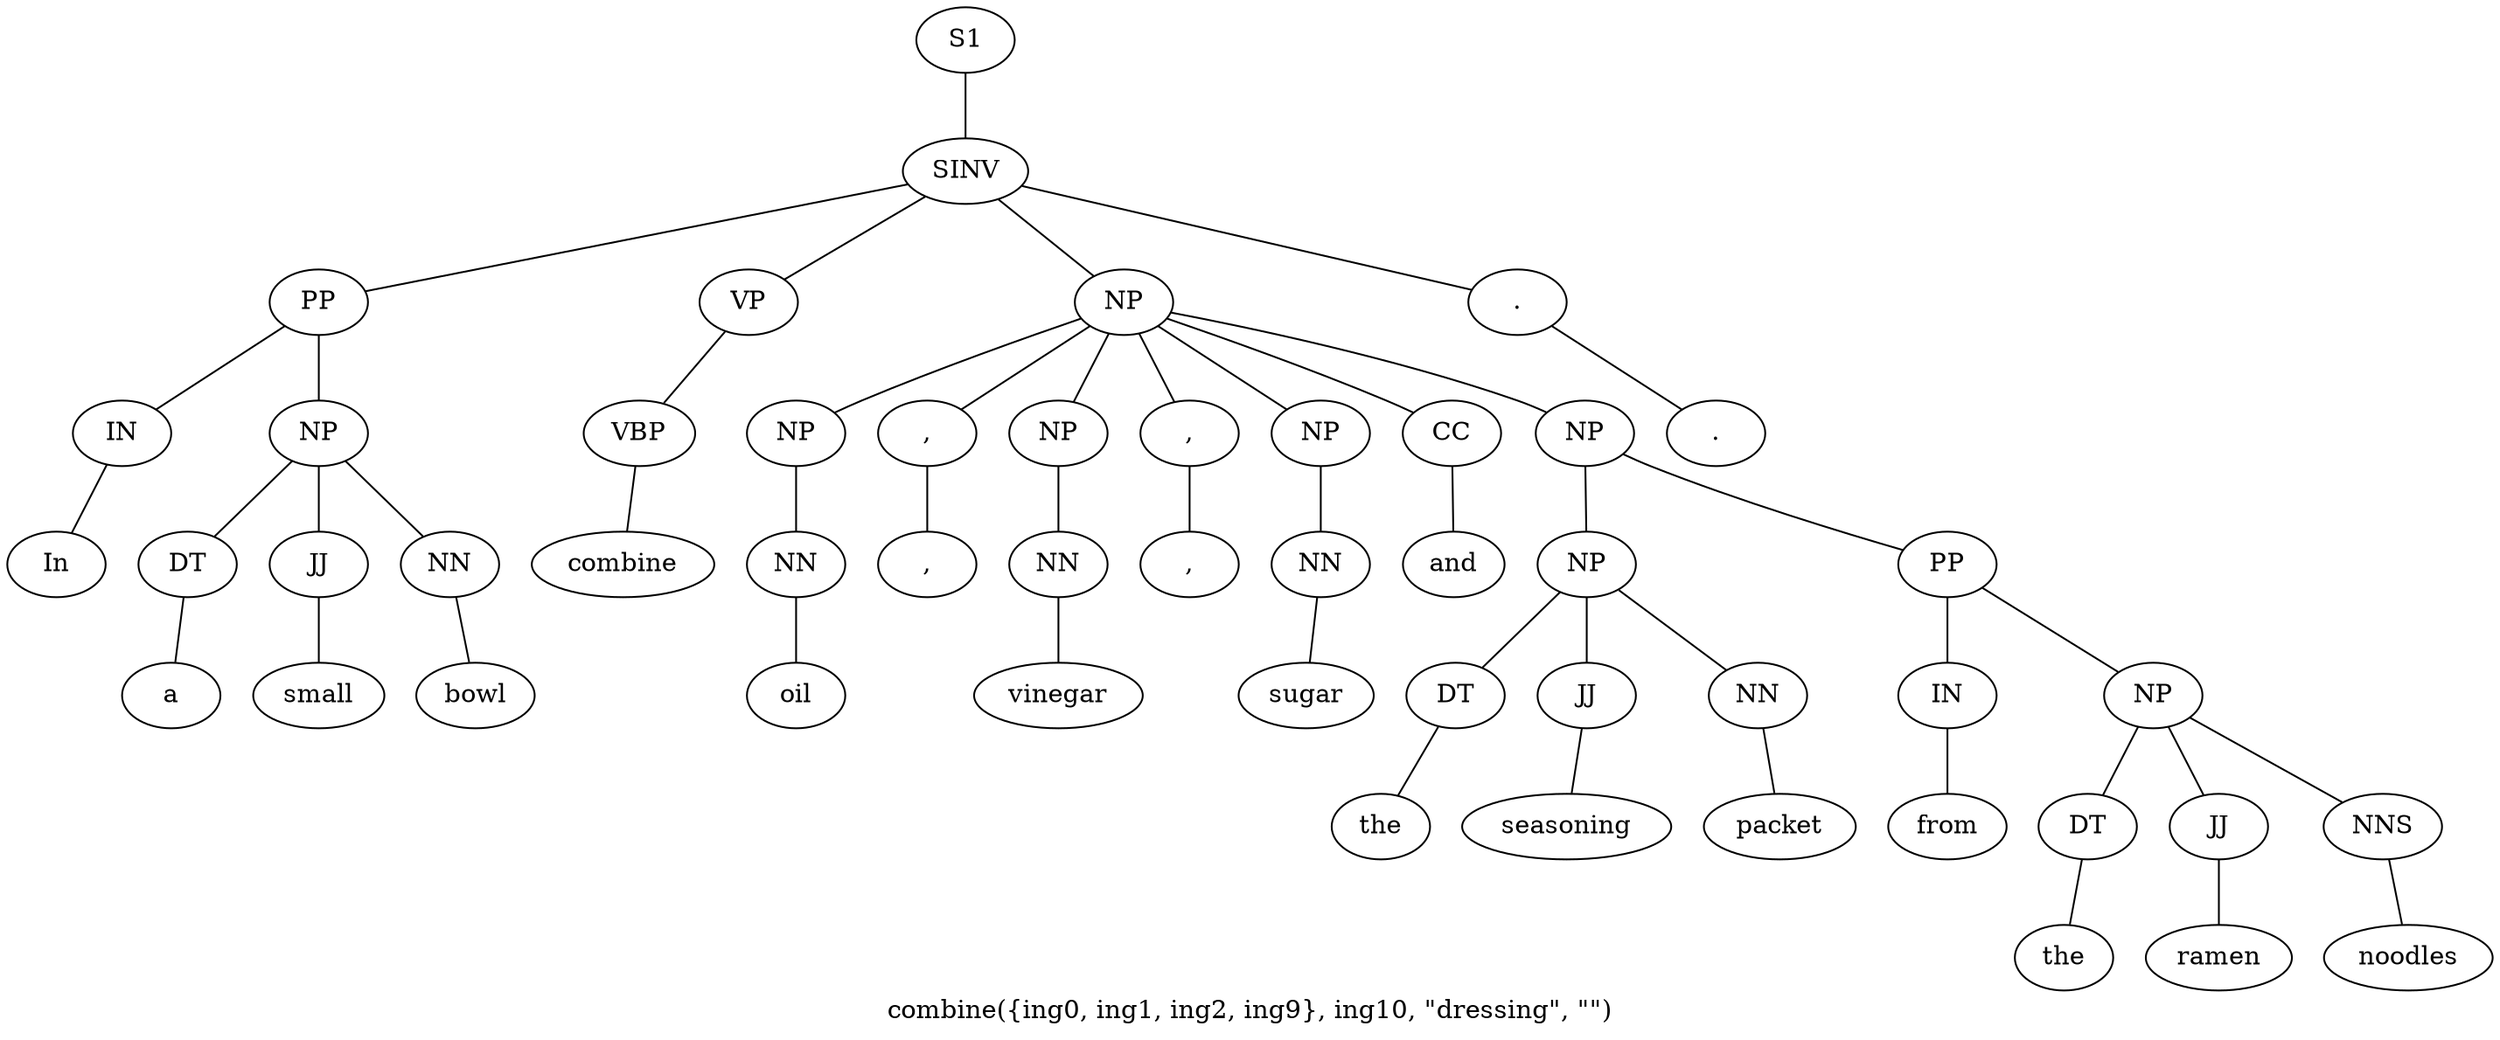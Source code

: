 graph SyntaxGraph {
	label = "combine({ing0, ing1, ing2, ing9}, ing10, \"dressing\", \"\")";
	Node0 [label="S1"];
	Node1 [label="SINV"];
	Node2 [label="PP"];
	Node3 [label="IN"];
	Node4 [label="In"];
	Node5 [label="NP"];
	Node6 [label="DT"];
	Node7 [label="a"];
	Node8 [label="JJ"];
	Node9 [label="small"];
	Node10 [label="NN"];
	Node11 [label="bowl"];
	Node12 [label="VP"];
	Node13 [label="VBP"];
	Node14 [label="combine"];
	Node15 [label="NP"];
	Node16 [label="NP"];
	Node17 [label="NN"];
	Node18 [label="oil"];
	Node19 [label=","];
	Node20 [label=","];
	Node21 [label="NP"];
	Node22 [label="NN"];
	Node23 [label="vinegar"];
	Node24 [label=","];
	Node25 [label=","];
	Node26 [label="NP"];
	Node27 [label="NN"];
	Node28 [label="sugar"];
	Node29 [label="CC"];
	Node30 [label="and"];
	Node31 [label="NP"];
	Node32 [label="NP"];
	Node33 [label="DT"];
	Node34 [label="the"];
	Node35 [label="JJ"];
	Node36 [label="seasoning"];
	Node37 [label="NN"];
	Node38 [label="packet"];
	Node39 [label="PP"];
	Node40 [label="IN"];
	Node41 [label="from"];
	Node42 [label="NP"];
	Node43 [label="DT"];
	Node44 [label="the"];
	Node45 [label="JJ"];
	Node46 [label="ramen"];
	Node47 [label="NNS"];
	Node48 [label="noodles"];
	Node49 [label="."];
	Node50 [label="."];

	Node0 -- Node1;
	Node1 -- Node2;
	Node1 -- Node12;
	Node1 -- Node15;
	Node1 -- Node49;
	Node2 -- Node3;
	Node2 -- Node5;
	Node3 -- Node4;
	Node5 -- Node6;
	Node5 -- Node8;
	Node5 -- Node10;
	Node6 -- Node7;
	Node8 -- Node9;
	Node10 -- Node11;
	Node12 -- Node13;
	Node13 -- Node14;
	Node15 -- Node16;
	Node15 -- Node19;
	Node15 -- Node21;
	Node15 -- Node24;
	Node15 -- Node26;
	Node15 -- Node29;
	Node15 -- Node31;
	Node16 -- Node17;
	Node17 -- Node18;
	Node19 -- Node20;
	Node21 -- Node22;
	Node22 -- Node23;
	Node24 -- Node25;
	Node26 -- Node27;
	Node27 -- Node28;
	Node29 -- Node30;
	Node31 -- Node32;
	Node31 -- Node39;
	Node32 -- Node33;
	Node32 -- Node35;
	Node32 -- Node37;
	Node33 -- Node34;
	Node35 -- Node36;
	Node37 -- Node38;
	Node39 -- Node40;
	Node39 -- Node42;
	Node40 -- Node41;
	Node42 -- Node43;
	Node42 -- Node45;
	Node42 -- Node47;
	Node43 -- Node44;
	Node45 -- Node46;
	Node47 -- Node48;
	Node49 -- Node50;
}